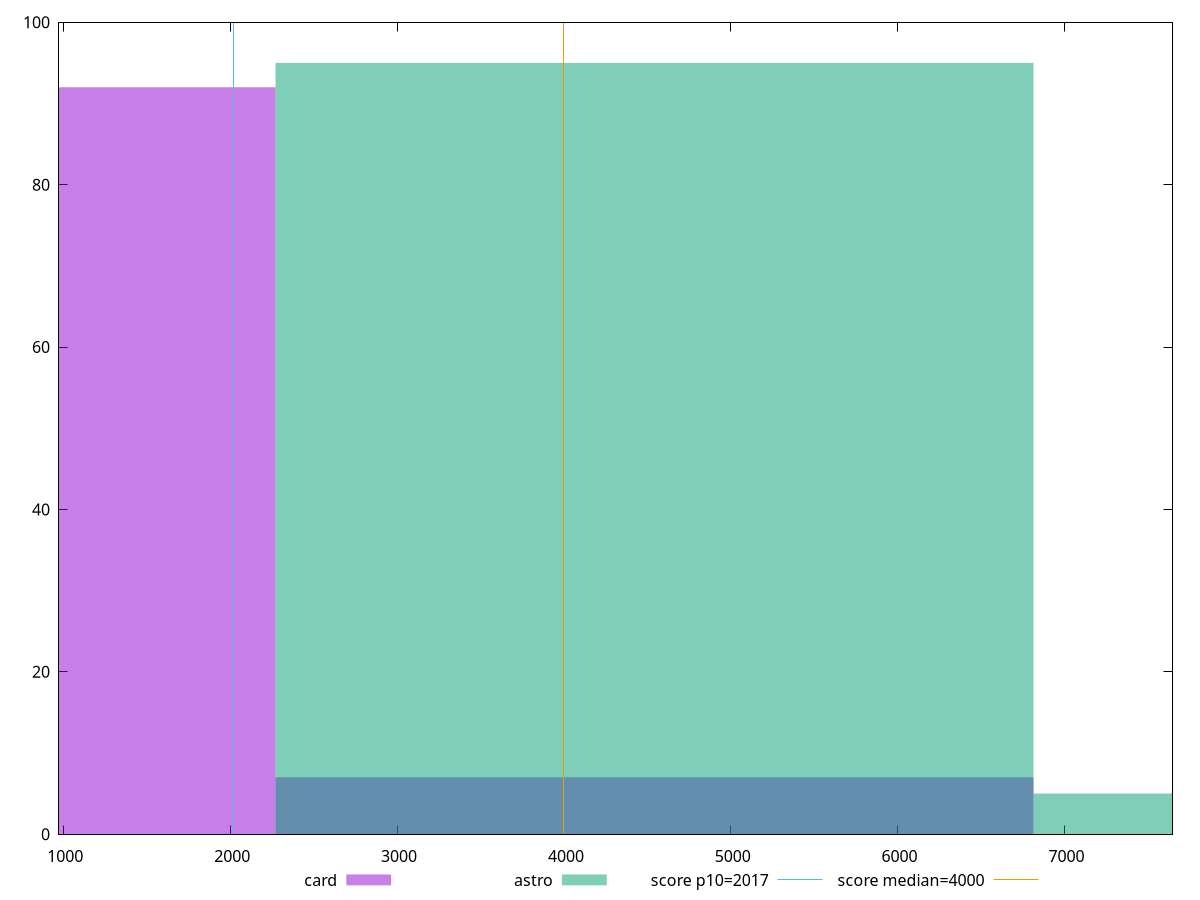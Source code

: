 reset

$card <<EOF
4542.889057984242 7
0 92
EOF

$astro <<EOF
4542.889057984242 95
9085.778115968484 5
EOF

set key outside below
set boxwidth 4542.889057984242
set xrange [973.8200000000003:7647.495999999997]
set yrange [0:100]
set trange [0:100]
set style fill transparent solid 0.5 noborder

set parametric
set terminal svg size 640, 500 enhanced background rgb 'white'
set output "report/report_00029_2021-02-24T13-36-40.390Z/mainthread-work-breakdown/comparison/histogram/2_vs_3.svg"

plot $card title "card" with boxes, \
     $astro title "astro" with boxes, \
     2017,t title "score p10=2017", \
     4000,t title "score median=4000"

reset
